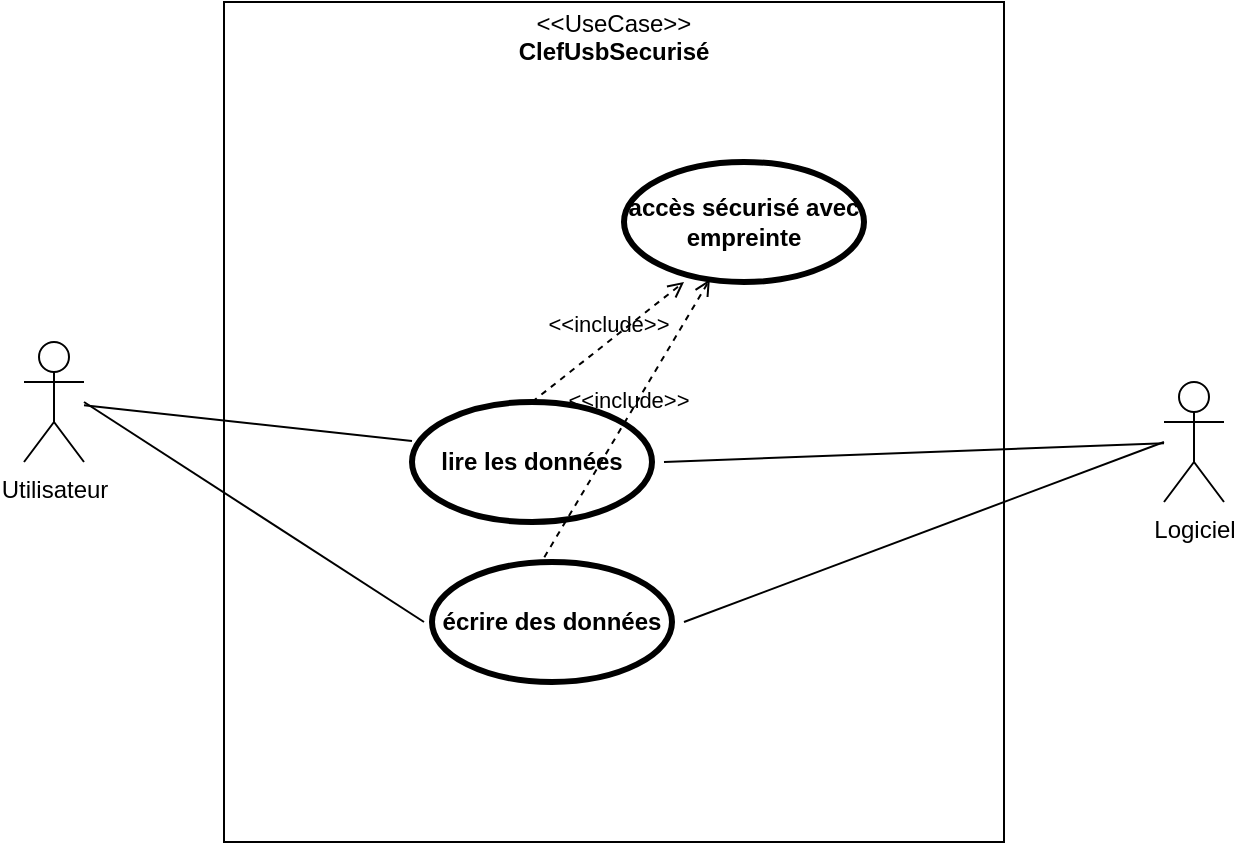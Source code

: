 <mxfile version="12.5.3" type="device"><diagram id="vvX6azcKq6ImxSGjBNeg" name="Page-1"><mxGraphModel dx="1182" dy="793" grid="1" gridSize="10" guides="1" tooltips="1" connect="1" arrows="1" fold="1" page="1" pageScale="1" pageWidth="827" pageHeight="1169" math="0" shadow="0"><root><mxCell id="0"/><mxCell id="1" parent="0"/><mxCell id="AfcuRuRJ2q_CBcoQUii5-18" value="&lt;p style=&quot;margin: 0px ; margin-top: 4px ; text-align: center&quot;&gt;&amp;lt;&amp;lt;UseCase&amp;gt;&amp;gt;&lt;br&gt;&lt;b&gt;ClefUsbSecurisé&lt;/b&gt;&lt;/p&gt;" style="shape=rect;html=1;overflow=fill;html=1;whiteSpace=wrap;align=center;" parent="1" vertex="1"><mxGeometry x="200" y="110" width="390" height="420" as="geometry"/></mxCell><mxCell id="AfcuRuRJ2q_CBcoQUii5-2" value="Utilisateur" style="shape=umlActor;html=1;verticalLabelPosition=bottom;verticalAlign=top;align=center;" parent="1" vertex="1"><mxGeometry x="100" y="280" width="30" height="60" as="geometry"/></mxCell><mxCell id="AfcuRuRJ2q_CBcoQUii5-3" value="Logiciel" style="shape=umlActor;html=1;verticalLabelPosition=bottom;verticalAlign=top;align=center;" parent="1" vertex="1"><mxGeometry x="670" y="300" width="30" height="60" as="geometry"/></mxCell><mxCell id="AfcuRuRJ2q_CBcoQUii5-4" value="lire les données" style="shape=ellipse;html=1;strokeWidth=3;fontStyle=1;whiteSpace=wrap;align=center;perimeter=ellipsePerimeter;" parent="1" vertex="1"><mxGeometry x="294" y="310" width="120" height="60" as="geometry"/></mxCell><mxCell id="AfcuRuRJ2q_CBcoQUii5-5" value="" style="edgeStyle=none;html=1;endArrow=none;verticalAlign=bottom;" parent="1" source="AfcuRuRJ2q_CBcoQUii5-2" edge="1"><mxGeometry width="160" relative="1" as="geometry"><mxPoint x="134" y="329.5" as="sourcePoint"/><mxPoint x="294" y="329.5" as="targetPoint"/></mxGeometry></mxCell><mxCell id="AfcuRuRJ2q_CBcoQUii5-7" value="écrire des données" style="shape=ellipse;html=1;strokeWidth=3;fontStyle=1;whiteSpace=wrap;align=center;perimeter=ellipsePerimeter;" parent="1" vertex="1"><mxGeometry x="304" y="390" width="120" height="60" as="geometry"/></mxCell><mxCell id="AfcuRuRJ2q_CBcoQUii5-8" value="" style="edgeStyle=none;html=1;endArrow=none;verticalAlign=bottom;" parent="1" edge="1"><mxGeometry width="160" relative="1" as="geometry"><mxPoint x="130" y="310" as="sourcePoint"/><mxPoint x="300" y="420" as="targetPoint"/></mxGeometry></mxCell><mxCell id="AfcuRuRJ2q_CBcoQUii5-13" value="" style="edgeStyle=none;html=1;endArrow=none;verticalAlign=bottom;" parent="1" target="AfcuRuRJ2q_CBcoQUii5-3" edge="1"><mxGeometry width="160" relative="1" as="geometry"><mxPoint x="420" y="340" as="sourcePoint"/><mxPoint x="470" y="380" as="targetPoint"/></mxGeometry></mxCell><mxCell id="AfcuRuRJ2q_CBcoQUii5-14" value="" style="edgeStyle=none;html=1;endArrow=none;verticalAlign=bottom;" parent="1" edge="1"><mxGeometry width="160" relative="1" as="geometry"><mxPoint x="430" y="420" as="sourcePoint"/><mxPoint x="670" y="330" as="targetPoint"/></mxGeometry></mxCell><mxCell id="AfcuRuRJ2q_CBcoQUii5-15" value="&amp;lt;&amp;lt;include&amp;gt;&amp;gt;" style="edgeStyle=none;html=1;endArrow=open;verticalAlign=bottom;dashed=1;labelBackgroundColor=none;exitX=0.5;exitY=0;exitDx=0;exitDy=0;entryX=0.25;entryY=1;entryDx=0;entryDy=0;entryPerimeter=0;" parent="1" source="AfcuRuRJ2q_CBcoQUii5-4" target="AfcuRuRJ2q_CBcoQUii5-17" edge="1"><mxGeometry width="160" relative="1" as="geometry"><mxPoint x="240" y="310" as="sourcePoint"/><mxPoint x="440" y="250" as="targetPoint"/></mxGeometry></mxCell><mxCell id="AfcuRuRJ2q_CBcoQUii5-16" value="&amp;lt;&amp;lt;include&amp;gt;&amp;gt;" style="edgeStyle=none;html=1;endArrow=open;verticalAlign=bottom;dashed=1;labelBackgroundColor=none;exitX=0.468;exitY=-0.04;exitDx=0;exitDy=0;exitPerimeter=0;" parent="1" source="AfcuRuRJ2q_CBcoQUii5-7" target="AfcuRuRJ2q_CBcoQUii5-17" edge="1"><mxGeometry width="160" relative="1" as="geometry"><mxPoint x="240" y="310" as="sourcePoint"/><mxPoint x="440" y="260" as="targetPoint"/></mxGeometry></mxCell><mxCell id="AfcuRuRJ2q_CBcoQUii5-17" value="accès sécurisé avec empreinte" style="shape=ellipse;html=1;strokeWidth=3;fontStyle=1;whiteSpace=wrap;align=center;perimeter=ellipsePerimeter;" parent="1" vertex="1"><mxGeometry x="400" y="190" width="120" height="60" as="geometry"/></mxCell></root></mxGraphModel></diagram></mxfile>